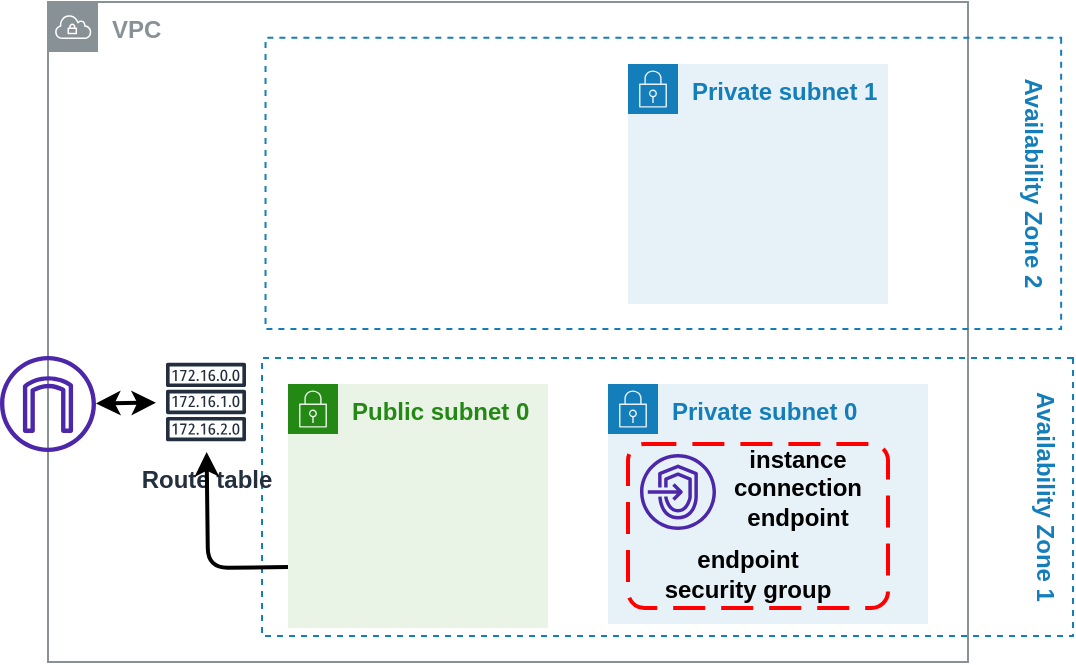 <mxfile>
    <diagram id="y6yWmJWhMZ6w7K0qYgY1" name="Page-1">
        <mxGraphModel dx="1284" dy="507" grid="1" gridSize="10" guides="1" tooltips="1" connect="1" arrows="1" fold="1" page="1" pageScale="1" pageWidth="1169" pageHeight="827" background="#FFFFFF" math="0" shadow="0">
            <root>
                <mxCell id="0"/>
                <mxCell id="1" parent="0"/>
                <mxCell id="31" value="Availability Zone 1" style="fillColor=none;strokeColor=#147EBA;dashed=1;verticalAlign=top;fontStyle=1;fontColor=#147EBA;rotation=90;" parent="1" vertex="1">
                    <mxGeometry x="390.25" y="133.75" width="139" height="405.5" as="geometry"/>
                </mxCell>
                <mxCell id="2" value="VPC" style="sketch=0;outlineConnect=0;gradientColor=none;html=1;whiteSpace=wrap;fontSize=12;fontStyle=1;shape=mxgraph.aws4.group;grIcon=mxgraph.aws4.group_vpc;strokeColor=#879196;fillColor=none;verticalAlign=top;align=left;spacingLeft=30;fontColor=#879196;dashed=0;" parent="1" vertex="1">
                    <mxGeometry x="150" y="89" width="460" height="330" as="geometry"/>
                </mxCell>
                <mxCell id="8" value="Private subnet 0" style="points=[[0,0],[0.25,0],[0.5,0],[0.75,0],[1,0],[1,0.25],[1,0.5],[1,0.75],[1,1],[0.75,1],[0.5,1],[0.25,1],[0,1],[0,0.75],[0,0.5],[0,0.25]];outlineConnect=0;gradientColor=none;html=1;whiteSpace=wrap;fontSize=12;fontStyle=1;container=1;pointerEvents=0;collapsible=0;recursiveResize=0;shape=mxgraph.aws4.group;grIcon=mxgraph.aws4.group_security_group;grStroke=0;strokeColor=#147EBA;fillColor=#E6F2F8;verticalAlign=top;align=left;spacingLeft=30;fontColor=#147EBA;dashed=0;" parent="1" vertex="1">
                    <mxGeometry x="430" y="280" width="160" height="120" as="geometry"/>
                </mxCell>
                <mxCell id="26" value="Availability Zone 2" style="fillColor=none;strokeColor=#147EBA;dashed=1;verticalAlign=top;fontStyle=1;fontColor=#147EBA;rotation=90;" parent="1" vertex="1">
                    <mxGeometry x="384.85" y="-19.22" width="145.63" height="397.81" as="geometry"/>
                </mxCell>
                <mxCell id="3" value="" style="sketch=0;outlineConnect=0;fontColor=#232F3E;gradientColor=none;fillColor=#4D27AA;strokeColor=none;dashed=0;verticalLabelPosition=bottom;verticalAlign=top;align=center;html=1;fontSize=12;fontStyle=1;aspect=fixed;pointerEvents=1;shape=mxgraph.aws4.internet_gateway;" parent="1" vertex="1">
                    <mxGeometry x="126" y="266" width="48" height="48" as="geometry"/>
                </mxCell>
                <mxCell id="4" value="Public subnet 0" style="points=[[0,0],[0.25,0],[0.5,0],[0.75,0],[1,0],[1,0.25],[1,0.5],[1,0.75],[1,1],[0.75,1],[0.5,1],[0.25,1],[0,1],[0,0.75],[0,0.5],[0,0.25]];outlineConnect=0;gradientColor=none;html=1;whiteSpace=wrap;fontSize=12;fontStyle=1;container=1;pointerEvents=0;collapsible=0;recursiveResize=0;shape=mxgraph.aws4.group;grIcon=mxgraph.aws4.group_security_group;grStroke=0;strokeColor=#248814;fillColor=#E9F3E6;verticalAlign=top;align=left;spacingLeft=30;fontColor=#248814;dashed=0;" parent="1" vertex="1">
                    <mxGeometry x="270" y="280" width="130" height="122" as="geometry"/>
                </mxCell>
                <mxCell id="9" value="Private subnet 1" style="points=[[0,0],[0.25,0],[0.5,0],[0.75,0],[1,0],[1,0.25],[1,0.5],[1,0.75],[1,1],[0.75,1],[0.5,1],[0.25,1],[0,1],[0,0.75],[0,0.5],[0,0.25]];outlineConnect=0;gradientColor=none;html=1;whiteSpace=wrap;fontSize=12;fontStyle=1;container=1;pointerEvents=0;collapsible=0;recursiveResize=0;shape=mxgraph.aws4.group;grIcon=mxgraph.aws4.group_security_group;grStroke=0;strokeColor=#147EBA;fillColor=#E6F2F8;verticalAlign=top;align=left;spacingLeft=30;fontColor=#147EBA;dashed=0;" parent="1" vertex="1">
                    <mxGeometry x="440" y="120" width="130" height="120" as="geometry"/>
                </mxCell>
                <mxCell id="16" value="Route table" style="sketch=0;outlineConnect=0;fontColor=#232F3E;gradientColor=none;strokeColor=#232F3E;fillColor=#ffffff;dashed=0;verticalLabelPosition=bottom;verticalAlign=top;align=center;html=1;fontSize=12;fontStyle=1;aspect=fixed;shape=mxgraph.aws4.resourceIcon;resIcon=mxgraph.aws4.route_table;" parent="1" vertex="1">
                    <mxGeometry x="204" y="264" width="50" height="50" as="geometry"/>
                </mxCell>
                <mxCell id="24" style="edgeStyle=none;html=1;strokeWidth=2;fontStyle=1;exitX=0;exitY=0.75;exitDx=0;exitDy=0;" parent="1" source="4" target="16" edge="1">
                    <mxGeometry relative="1" as="geometry">
                        <Array as="points">
                            <mxPoint x="230" y="372"/>
                        </Array>
                    </mxGeometry>
                </mxCell>
                <mxCell id="36" value="" style="endArrow=classic;html=1;strokeWidth=2;startArrow=classic;startFill=1;" parent="1" source="16" target="3" edge="1">
                    <mxGeometry width="50" height="50" relative="1" as="geometry">
                        <mxPoint x="390" y="304" as="sourcePoint"/>
                        <mxPoint x="440" y="254" as="targetPoint"/>
                    </mxGeometry>
                </mxCell>
                <mxCell id="13" value="" style="rounded=1;arcSize=10;dashed=1;strokeColor=#ff0000;fillColor=none;gradientColor=none;dashPattern=8 4;strokeWidth=2;fontStyle=1" parent="1" vertex="1">
                    <mxGeometry x="440" y="310" width="130" height="82" as="geometry"/>
                </mxCell>
                <mxCell id="37" value="" style="sketch=0;outlineConnect=0;fontColor=#232F3E;gradientColor=none;fillColor=#4D27AA;strokeColor=none;dashed=0;verticalLabelPosition=bottom;verticalAlign=top;align=center;html=1;fontSize=12;fontStyle=0;aspect=fixed;pointerEvents=1;shape=mxgraph.aws4.endpoints;" vertex="1" parent="1">
                    <mxGeometry x="446" y="315" width="38" height="38" as="geometry"/>
                </mxCell>
                <mxCell id="38" value="instance connection endpoint" style="text;html=1;strokeColor=none;fillColor=none;align=center;verticalAlign=middle;whiteSpace=wrap;rounded=0;fontStyle=1" vertex="1" parent="1">
                    <mxGeometry x="470" y="317" width="110" height="30" as="geometry"/>
                </mxCell>
                <mxCell id="30" value="endpoint&lt;br&gt;security group" style="text;html=1;strokeColor=none;fillColor=none;align=center;verticalAlign=middle;whiteSpace=wrap;rounded=0;fontStyle=1" parent="1" vertex="1">
                    <mxGeometry x="440" y="360" width="120" height="30" as="geometry"/>
                </mxCell>
            </root>
        </mxGraphModel>
    </diagram>
</mxfile>
